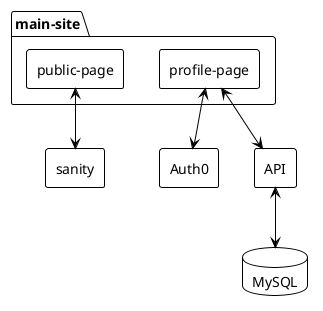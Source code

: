 @startuml
!theme plain
skinparam componentStyle rectangle

database MySQL

[sanity]
[Auth0]
[API]

package "main-site" {
  [public-page]
  [profile-page]
}

[public-page] <--> sanity
[profile-page] <--> Auth0
[profile-page] <--> API
API <--> MySQL

@enduml